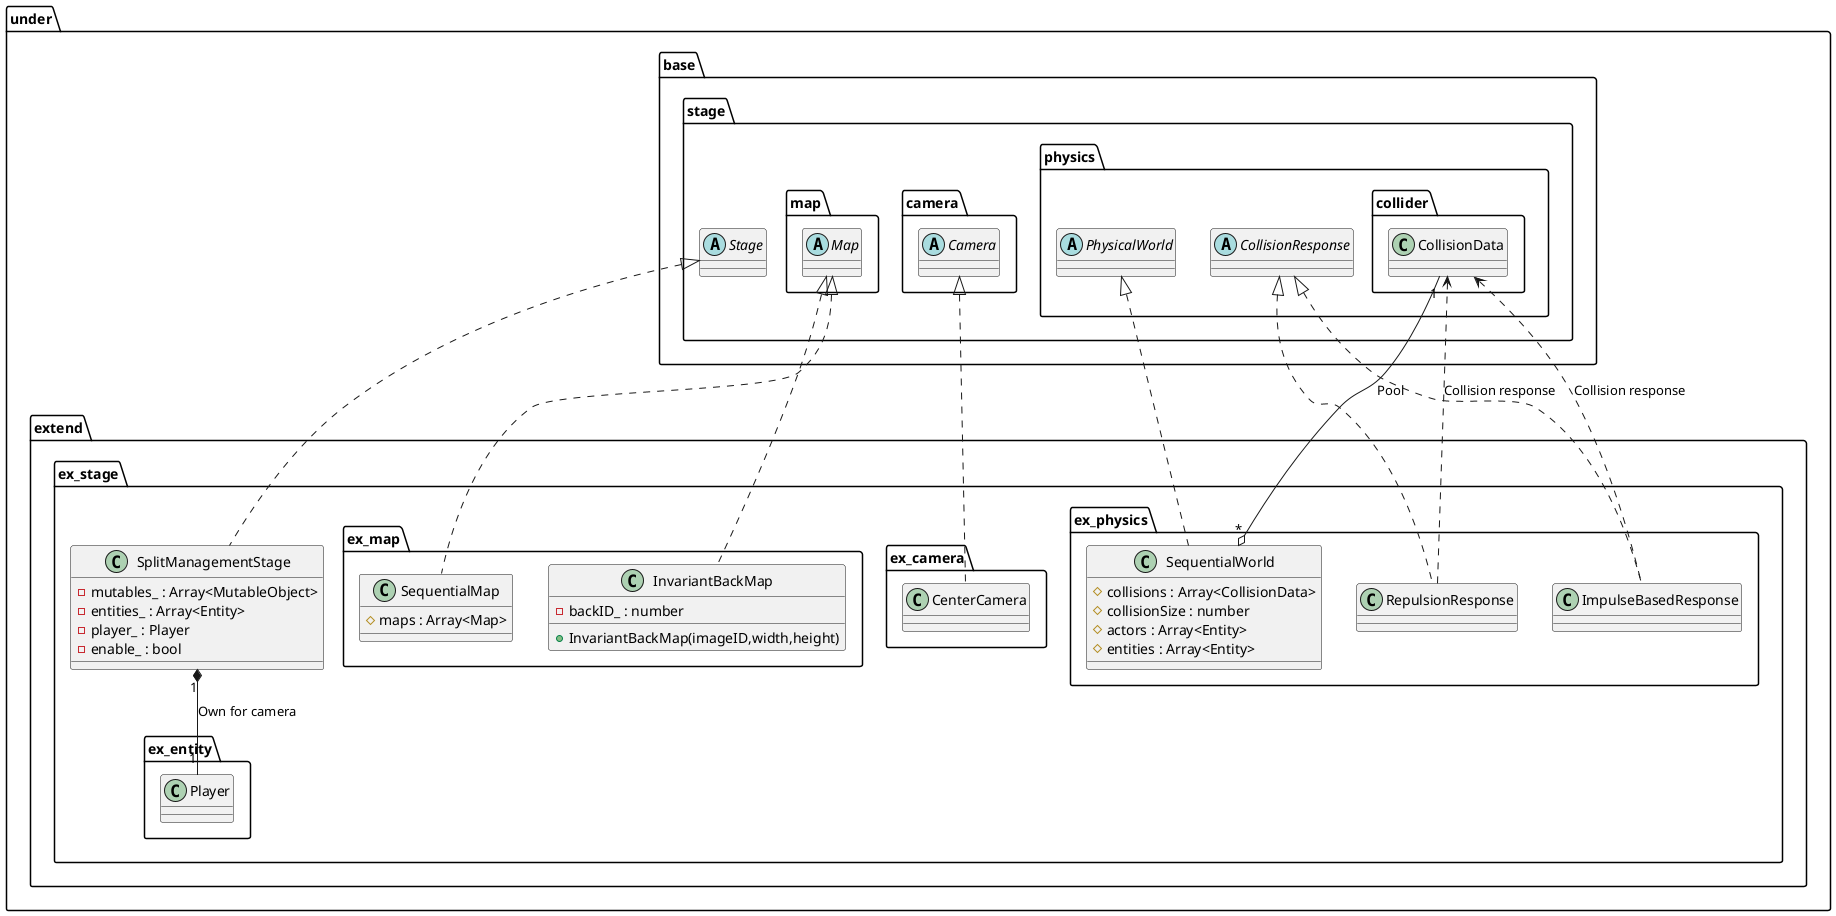 @startuml StageExtend
package under {
    package extend {
        package ex_stage {
            class SplitManagementStage {
                -mutables_ : Array<MutableObject>
                -entities_ : Array<Entity>
                -player_ : Player
                -enable_ : bool
            }
            package ex_map {
                class SequentialMap {
                    #maps : Array<Map>
                }
                class InvariantBackMap {
                    +InvariantBackMap(imageID,width,height)
                    -backID_ : number
                }
            }
            package ex_camera {
                class CenterCamera
            }

            package ex_physics {
                class SequentialWorld {
                    #collisions : Array<CollisionData>
                    #collisionSize : number
                    #actors : Array<Entity>
                    #entities : Array<Entity>
                }
                class ImpulseBasedResponse
                class RepulsionResponse
            }
        }
    }
}

package under {
    package base {
        package stage {
            abstract Stage
            package map {
                abstract Map
            }
            package camera {
                abstract Camera
            }
            package physics {
                abstract PhysicalWorld
                abstract CollisionResponse
                package collider {
                    class CollisionData
                }
            }
        }
    }

    package extend {
        package ex_stage {
            package ex_entity {
                class Player
            }
        }
    }
}


SplitManagementStage "1"*--"1" Player : Own for camera

CollisionData <.. ImpulseBasedResponse : Collision response
CollisionData <.. RepulsionResponse : Collision response
CollisionData "1"--o "*"SequentialWorld : Pool

Stage <|.. SplitManagementStage
Camera <|.. CenterCamera
Map <|.. SequentialMap
Map <|.. InvariantBackMap
PhysicalWorld <|.. SequentialWorld
CollisionResponse <|.. ImpulseBasedResponse
CollisionResponse <|.. RepulsionResponse

@enduml
